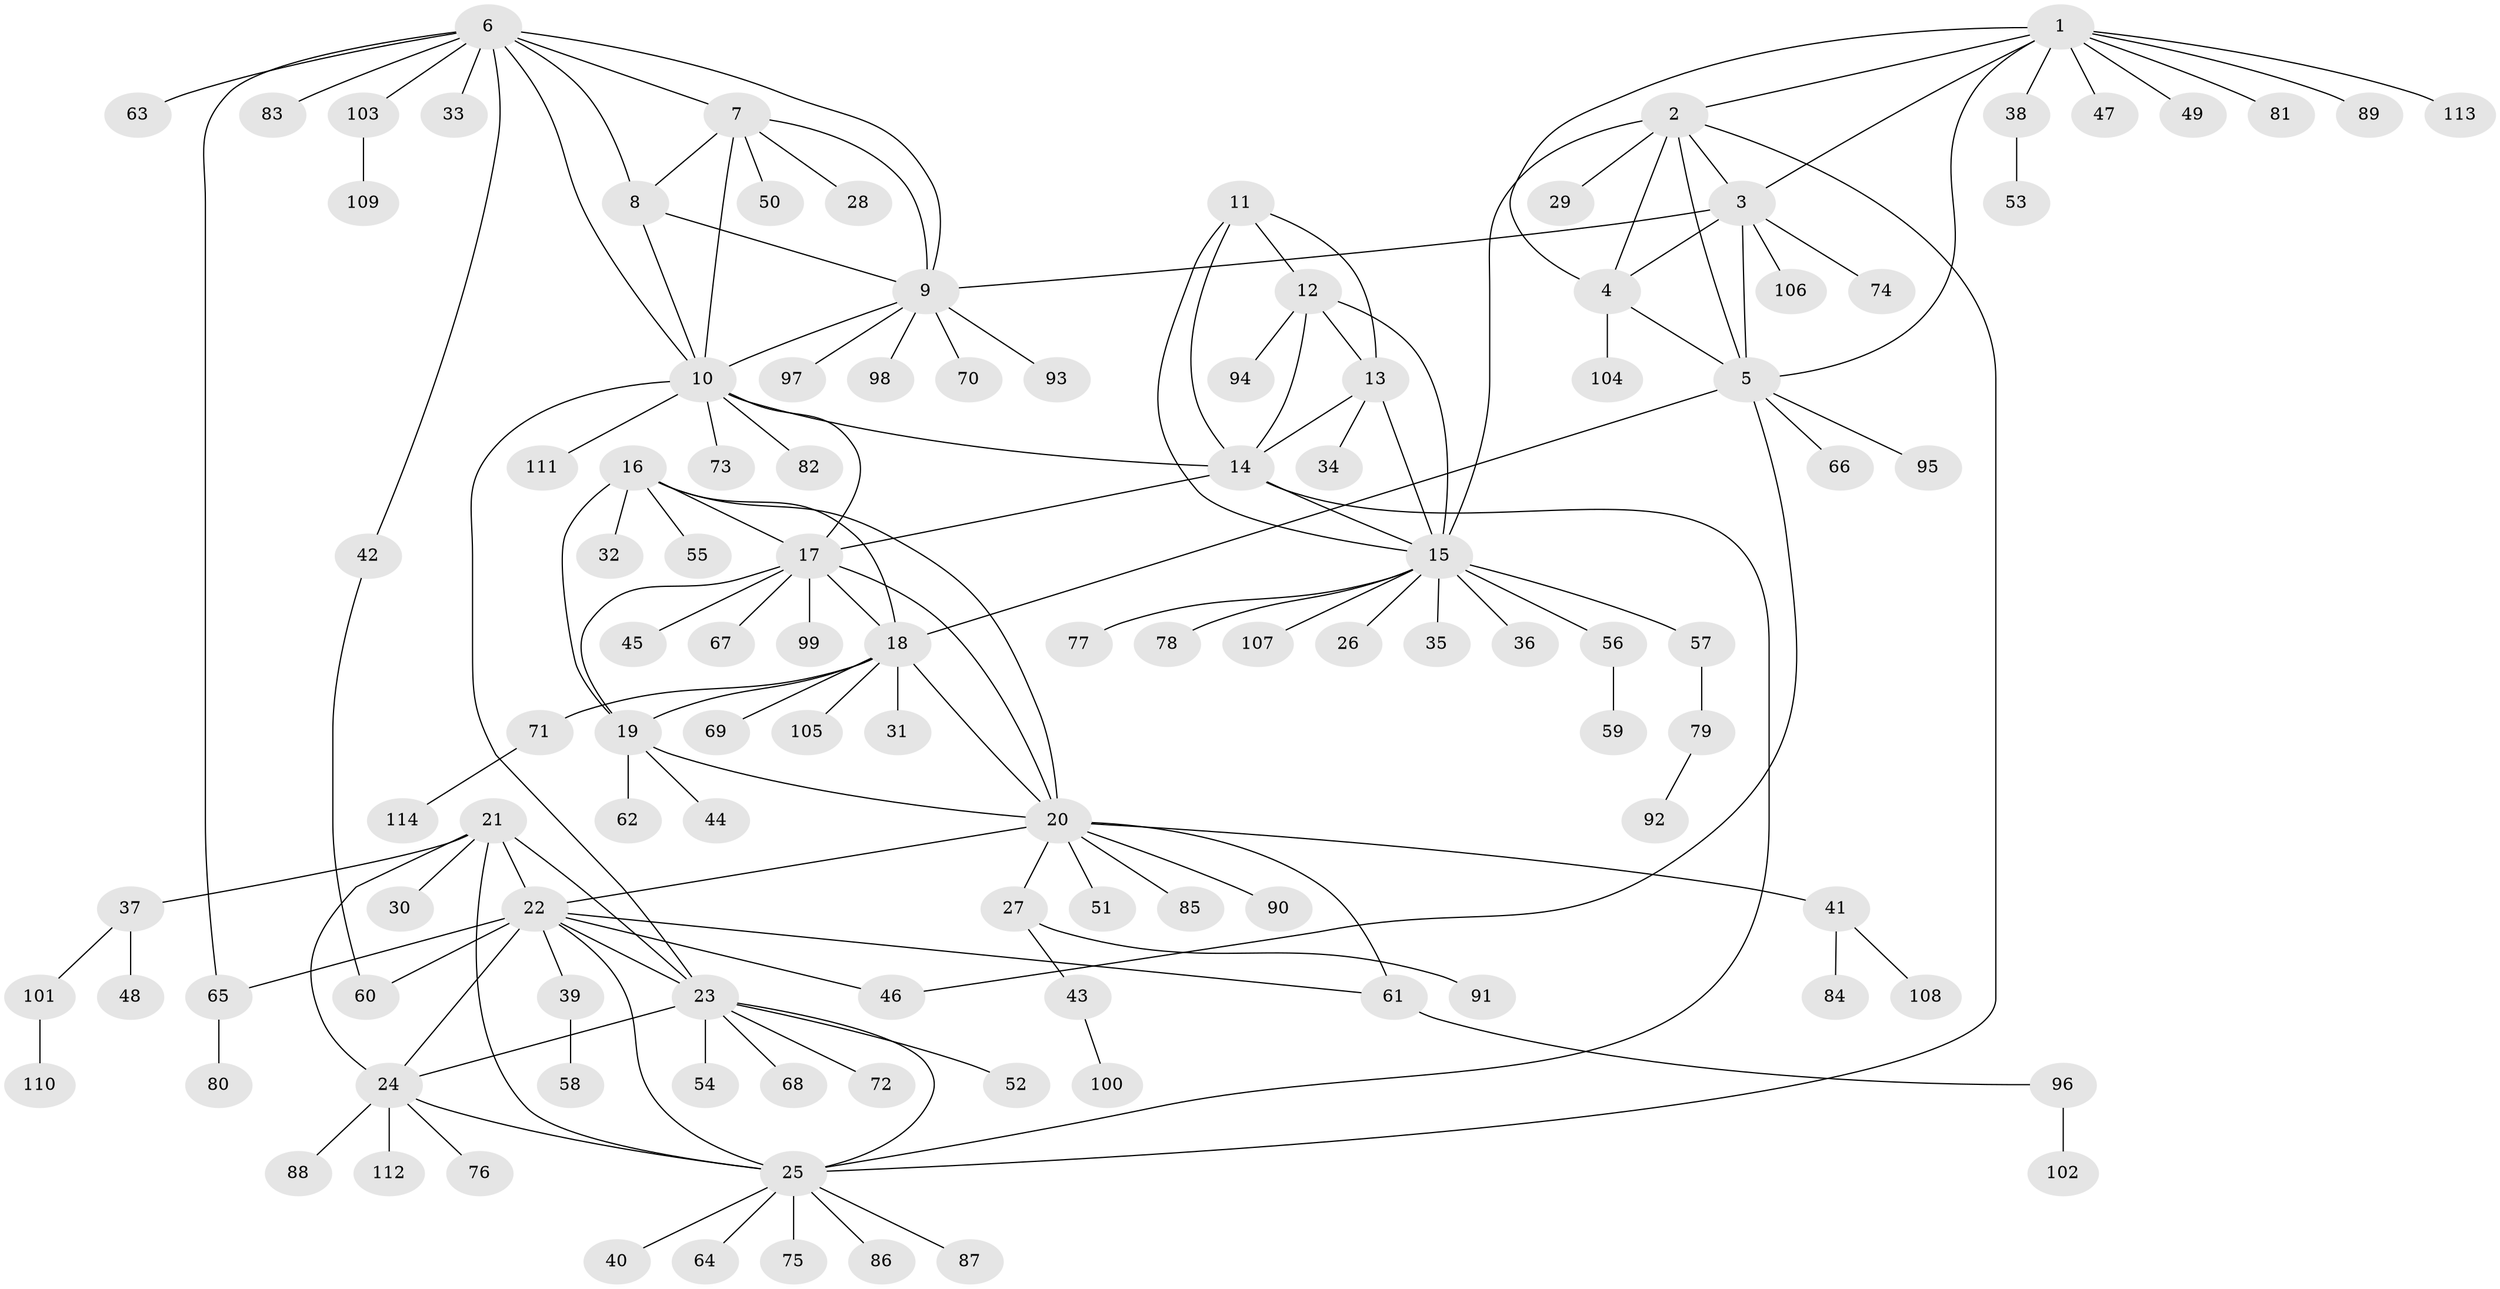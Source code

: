 // coarse degree distribution, {8: 0.05263157894736842, 6: 0.03508771929824561, 4: 0.03508771929824561, 7: 0.05263157894736842, 5: 0.05263157894736842, 3: 0.05263157894736842, 10: 0.03508771929824561, 1: 0.6842105263157895}
// Generated by graph-tools (version 1.1) at 2025/19/03/04/25 18:19:50]
// undirected, 114 vertices, 153 edges
graph export_dot {
graph [start="1"]
  node [color=gray90,style=filled];
  1;
  2;
  3;
  4;
  5;
  6;
  7;
  8;
  9;
  10;
  11;
  12;
  13;
  14;
  15;
  16;
  17;
  18;
  19;
  20;
  21;
  22;
  23;
  24;
  25;
  26;
  27;
  28;
  29;
  30;
  31;
  32;
  33;
  34;
  35;
  36;
  37;
  38;
  39;
  40;
  41;
  42;
  43;
  44;
  45;
  46;
  47;
  48;
  49;
  50;
  51;
  52;
  53;
  54;
  55;
  56;
  57;
  58;
  59;
  60;
  61;
  62;
  63;
  64;
  65;
  66;
  67;
  68;
  69;
  70;
  71;
  72;
  73;
  74;
  75;
  76;
  77;
  78;
  79;
  80;
  81;
  82;
  83;
  84;
  85;
  86;
  87;
  88;
  89;
  90;
  91;
  92;
  93;
  94;
  95;
  96;
  97;
  98;
  99;
  100;
  101;
  102;
  103;
  104;
  105;
  106;
  107;
  108;
  109;
  110;
  111;
  112;
  113;
  114;
  1 -- 2;
  1 -- 3;
  1 -- 4;
  1 -- 5;
  1 -- 38;
  1 -- 47;
  1 -- 49;
  1 -- 81;
  1 -- 89;
  1 -- 113;
  2 -- 3;
  2 -- 4;
  2 -- 5;
  2 -- 15;
  2 -- 25;
  2 -- 29;
  3 -- 4;
  3 -- 5;
  3 -- 9;
  3 -- 74;
  3 -- 106;
  4 -- 5;
  4 -- 104;
  5 -- 18;
  5 -- 46;
  5 -- 66;
  5 -- 95;
  6 -- 7;
  6 -- 8;
  6 -- 9;
  6 -- 10;
  6 -- 33;
  6 -- 42;
  6 -- 63;
  6 -- 65;
  6 -- 83;
  6 -- 103;
  7 -- 8;
  7 -- 9;
  7 -- 10;
  7 -- 28;
  7 -- 50;
  8 -- 9;
  8 -- 10;
  9 -- 10;
  9 -- 70;
  9 -- 93;
  9 -- 97;
  9 -- 98;
  10 -- 14;
  10 -- 17;
  10 -- 23;
  10 -- 73;
  10 -- 82;
  10 -- 111;
  11 -- 12;
  11 -- 13;
  11 -- 14;
  11 -- 15;
  12 -- 13;
  12 -- 14;
  12 -- 15;
  12 -- 94;
  13 -- 14;
  13 -- 15;
  13 -- 34;
  14 -- 15;
  14 -- 17;
  14 -- 25;
  15 -- 26;
  15 -- 35;
  15 -- 36;
  15 -- 56;
  15 -- 57;
  15 -- 77;
  15 -- 78;
  15 -- 107;
  16 -- 17;
  16 -- 18;
  16 -- 19;
  16 -- 20;
  16 -- 32;
  16 -- 55;
  17 -- 18;
  17 -- 19;
  17 -- 20;
  17 -- 45;
  17 -- 67;
  17 -- 99;
  18 -- 19;
  18 -- 20;
  18 -- 31;
  18 -- 69;
  18 -- 71;
  18 -- 105;
  19 -- 20;
  19 -- 44;
  19 -- 62;
  20 -- 22;
  20 -- 27;
  20 -- 41;
  20 -- 51;
  20 -- 61;
  20 -- 85;
  20 -- 90;
  21 -- 22;
  21 -- 23;
  21 -- 24;
  21 -- 25;
  21 -- 30;
  21 -- 37;
  22 -- 23;
  22 -- 24;
  22 -- 25;
  22 -- 39;
  22 -- 46;
  22 -- 60;
  22 -- 61;
  22 -- 65;
  23 -- 24;
  23 -- 25;
  23 -- 52;
  23 -- 54;
  23 -- 68;
  23 -- 72;
  24 -- 25;
  24 -- 76;
  24 -- 88;
  24 -- 112;
  25 -- 40;
  25 -- 64;
  25 -- 75;
  25 -- 86;
  25 -- 87;
  27 -- 43;
  27 -- 91;
  37 -- 48;
  37 -- 101;
  38 -- 53;
  39 -- 58;
  41 -- 84;
  41 -- 108;
  42 -- 60;
  43 -- 100;
  56 -- 59;
  57 -- 79;
  61 -- 96;
  65 -- 80;
  71 -- 114;
  79 -- 92;
  96 -- 102;
  101 -- 110;
  103 -- 109;
}
